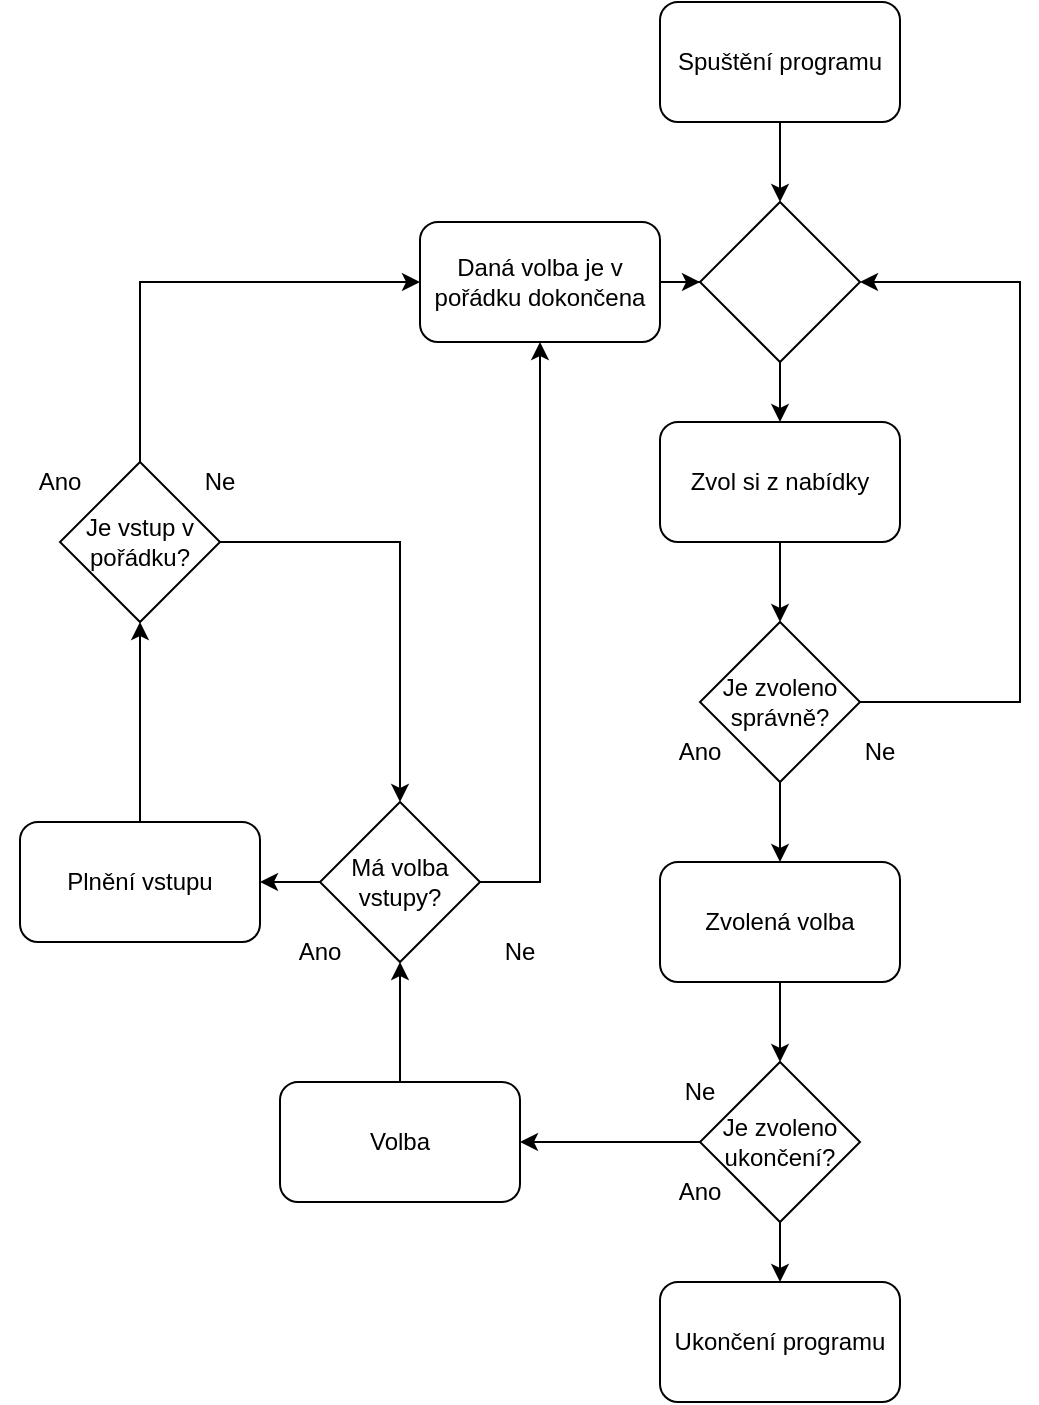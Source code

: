 <mxfile version="20.8.16" type="github">
  <diagram name="Page-1" id="WPhId4F1WjreyINBd5Z3">
    <mxGraphModel dx="851" dy="744" grid="1" gridSize="10" guides="1" tooltips="1" connect="1" arrows="1" fold="1" page="1" pageScale="1" pageWidth="827" pageHeight="1169" math="0" shadow="0">
      <root>
        <mxCell id="0" />
        <mxCell id="1" parent="0" />
        <mxCell id="c4fCKaLlOAhx-iG56dzD-19" style="edgeStyle=orthogonalEdgeStyle;rounded=0;orthogonalLoop=1;jettySize=auto;html=1;entryX=0.5;entryY=0;entryDx=0;entryDy=0;" edge="1" parent="1" source="c4fCKaLlOAhx-iG56dzD-1" target="c4fCKaLlOAhx-iG56dzD-10">
          <mxGeometry relative="1" as="geometry" />
        </mxCell>
        <mxCell id="c4fCKaLlOAhx-iG56dzD-1" value="Spuštění programu" style="rounded=1;whiteSpace=wrap;html=1;" vertex="1" parent="1">
          <mxGeometry x="340" y="40" width="120" height="60" as="geometry" />
        </mxCell>
        <mxCell id="c4fCKaLlOAhx-iG56dzD-21" style="edgeStyle=orthogonalEdgeStyle;rounded=0;orthogonalLoop=1;jettySize=auto;html=1;entryX=0.5;entryY=0;entryDx=0;entryDy=0;" edge="1" parent="1" source="c4fCKaLlOAhx-iG56dzD-2" target="c4fCKaLlOAhx-iG56dzD-3">
          <mxGeometry relative="1" as="geometry" />
        </mxCell>
        <mxCell id="c4fCKaLlOAhx-iG56dzD-2" value="Zvol si z nabídky" style="rounded=1;whiteSpace=wrap;html=1;" vertex="1" parent="1">
          <mxGeometry x="340" y="250" width="120" height="60" as="geometry" />
        </mxCell>
        <mxCell id="c4fCKaLlOAhx-iG56dzD-18" style="edgeStyle=orthogonalEdgeStyle;rounded=0;orthogonalLoop=1;jettySize=auto;html=1;entryX=0.5;entryY=0;entryDx=0;entryDy=0;" edge="1" parent="1" source="c4fCKaLlOAhx-iG56dzD-3" target="c4fCKaLlOAhx-iG56dzD-15">
          <mxGeometry relative="1" as="geometry" />
        </mxCell>
        <mxCell id="c4fCKaLlOAhx-iG56dzD-27" style="edgeStyle=orthogonalEdgeStyle;rounded=0;orthogonalLoop=1;jettySize=auto;html=1;exitX=1;exitY=0.5;exitDx=0;exitDy=0;entryX=1;entryY=0.5;entryDx=0;entryDy=0;" edge="1" parent="1" source="c4fCKaLlOAhx-iG56dzD-3" target="c4fCKaLlOAhx-iG56dzD-10">
          <mxGeometry relative="1" as="geometry">
            <Array as="points">
              <mxPoint x="520" y="390" />
              <mxPoint x="520" y="180" />
            </Array>
          </mxGeometry>
        </mxCell>
        <mxCell id="c4fCKaLlOAhx-iG56dzD-3" value="Je zvoleno správně?" style="rhombus;whiteSpace=wrap;html=1;" vertex="1" parent="1">
          <mxGeometry x="360" y="350" width="80" height="80" as="geometry" />
        </mxCell>
        <mxCell id="c4fCKaLlOAhx-iG56dzD-5" value="Ano" style="text;html=1;strokeColor=none;fillColor=none;align=center;verticalAlign=middle;whiteSpace=wrap;rounded=0;" vertex="1" parent="1">
          <mxGeometry x="330" y="400" width="60" height="30" as="geometry" />
        </mxCell>
        <mxCell id="c4fCKaLlOAhx-iG56dzD-6" value="Ne" style="text;html=1;strokeColor=none;fillColor=none;align=center;verticalAlign=middle;whiteSpace=wrap;rounded=0;" vertex="1" parent="1">
          <mxGeometry x="420" y="400" width="60" height="30" as="geometry" />
        </mxCell>
        <mxCell id="c4fCKaLlOAhx-iG56dzD-20" style="edgeStyle=orthogonalEdgeStyle;rounded=0;orthogonalLoop=1;jettySize=auto;html=1;entryX=0.5;entryY=0;entryDx=0;entryDy=0;" edge="1" parent="1" source="c4fCKaLlOAhx-iG56dzD-10" target="c4fCKaLlOAhx-iG56dzD-2">
          <mxGeometry relative="1" as="geometry" />
        </mxCell>
        <mxCell id="c4fCKaLlOAhx-iG56dzD-10" value="" style="rhombus;whiteSpace=wrap;html=1;" vertex="1" parent="1">
          <mxGeometry x="360" y="140" width="80" height="80" as="geometry" />
        </mxCell>
        <mxCell id="c4fCKaLlOAhx-iG56dzD-14" value="Ukončení programu" style="rounded=1;whiteSpace=wrap;html=1;" vertex="1" parent="1">
          <mxGeometry x="340" y="680" width="120" height="60" as="geometry" />
        </mxCell>
        <mxCell id="c4fCKaLlOAhx-iG56dzD-22" style="edgeStyle=orthogonalEdgeStyle;rounded=0;orthogonalLoop=1;jettySize=auto;html=1;exitX=0.5;exitY=1;exitDx=0;exitDy=0;entryX=0.5;entryY=0;entryDx=0;entryDy=0;" edge="1" parent="1" source="c4fCKaLlOAhx-iG56dzD-15" target="c4fCKaLlOAhx-iG56dzD-16">
          <mxGeometry relative="1" as="geometry" />
        </mxCell>
        <mxCell id="c4fCKaLlOAhx-iG56dzD-15" value="Zvolená volba" style="rounded=1;whiteSpace=wrap;html=1;" vertex="1" parent="1">
          <mxGeometry x="340" y="470" width="120" height="60" as="geometry" />
        </mxCell>
        <mxCell id="c4fCKaLlOAhx-iG56dzD-23" style="edgeStyle=orthogonalEdgeStyle;rounded=0;orthogonalLoop=1;jettySize=auto;html=1;exitX=0.5;exitY=1;exitDx=0;exitDy=0;entryX=0.5;entryY=0;entryDx=0;entryDy=0;" edge="1" parent="1" source="c4fCKaLlOAhx-iG56dzD-16" target="c4fCKaLlOAhx-iG56dzD-14">
          <mxGeometry relative="1" as="geometry" />
        </mxCell>
        <mxCell id="c4fCKaLlOAhx-iG56dzD-63" style="edgeStyle=orthogonalEdgeStyle;rounded=0;orthogonalLoop=1;jettySize=auto;html=1;" edge="1" parent="1" source="c4fCKaLlOAhx-iG56dzD-16" target="c4fCKaLlOAhx-iG56dzD-46">
          <mxGeometry relative="1" as="geometry" />
        </mxCell>
        <mxCell id="c4fCKaLlOAhx-iG56dzD-16" value="Je zvoleno ukončení?" style="rhombus;whiteSpace=wrap;html=1;" vertex="1" parent="1">
          <mxGeometry x="360" y="570" width="80" height="80" as="geometry" />
        </mxCell>
        <mxCell id="c4fCKaLlOAhx-iG56dzD-24" value="Ano" style="text;html=1;strokeColor=none;fillColor=none;align=center;verticalAlign=middle;whiteSpace=wrap;rounded=0;" vertex="1" parent="1">
          <mxGeometry x="330" y="620" width="60" height="30" as="geometry" />
        </mxCell>
        <mxCell id="c4fCKaLlOAhx-iG56dzD-25" value="Ne" style="text;html=1;strokeColor=none;fillColor=none;align=center;verticalAlign=middle;whiteSpace=wrap;rounded=0;" vertex="1" parent="1">
          <mxGeometry x="330" y="570" width="60" height="30" as="geometry" />
        </mxCell>
        <mxCell id="c4fCKaLlOAhx-iG56dzD-45" style="edgeStyle=orthogonalEdgeStyle;rounded=0;orthogonalLoop=1;jettySize=auto;html=1;entryX=0;entryY=0.5;entryDx=0;entryDy=0;" edge="1" parent="1" source="c4fCKaLlOAhx-iG56dzD-44" target="c4fCKaLlOAhx-iG56dzD-10">
          <mxGeometry relative="1" as="geometry" />
        </mxCell>
        <mxCell id="c4fCKaLlOAhx-iG56dzD-44" value="Daná volba je v pořádku dokončena" style="rounded=1;whiteSpace=wrap;html=1;" vertex="1" parent="1">
          <mxGeometry x="220" y="150" width="120" height="60" as="geometry" />
        </mxCell>
        <mxCell id="c4fCKaLlOAhx-iG56dzD-61" style="edgeStyle=orthogonalEdgeStyle;rounded=0;orthogonalLoop=1;jettySize=auto;html=1;" edge="1" parent="1" source="c4fCKaLlOAhx-iG56dzD-46" target="c4fCKaLlOAhx-iG56dzD-49">
          <mxGeometry relative="1" as="geometry" />
        </mxCell>
        <mxCell id="c4fCKaLlOAhx-iG56dzD-46" value="Volba" style="rounded=1;whiteSpace=wrap;html=1;" vertex="1" parent="1">
          <mxGeometry x="150" y="580" width="120" height="60" as="geometry" />
        </mxCell>
        <mxCell id="c4fCKaLlOAhx-iG56dzD-64" style="edgeStyle=orthogonalEdgeStyle;rounded=0;orthogonalLoop=1;jettySize=auto;html=1;" edge="1" parent="1" source="c4fCKaLlOAhx-iG56dzD-49" target="c4fCKaLlOAhx-iG56dzD-50">
          <mxGeometry relative="1" as="geometry" />
        </mxCell>
        <mxCell id="c4fCKaLlOAhx-iG56dzD-75" style="edgeStyle=orthogonalEdgeStyle;rounded=0;orthogonalLoop=1;jettySize=auto;html=1;entryX=0.5;entryY=1;entryDx=0;entryDy=0;exitX=1;exitY=0.5;exitDx=0;exitDy=0;" edge="1" parent="1" source="c4fCKaLlOAhx-iG56dzD-49" target="c4fCKaLlOAhx-iG56dzD-44">
          <mxGeometry relative="1" as="geometry" />
        </mxCell>
        <mxCell id="c4fCKaLlOAhx-iG56dzD-49" value="Má volba vstupy?" style="rhombus;whiteSpace=wrap;html=1;" vertex="1" parent="1">
          <mxGeometry x="170" y="440" width="80" height="80" as="geometry" />
        </mxCell>
        <mxCell id="c4fCKaLlOAhx-iG56dzD-65" style="edgeStyle=orthogonalEdgeStyle;rounded=0;orthogonalLoop=1;jettySize=auto;html=1;entryX=0.5;entryY=1;entryDx=0;entryDy=0;" edge="1" parent="1" source="c4fCKaLlOAhx-iG56dzD-50" target="c4fCKaLlOAhx-iG56dzD-57">
          <mxGeometry relative="1" as="geometry" />
        </mxCell>
        <mxCell id="c4fCKaLlOAhx-iG56dzD-50" value="Plnění vstupu" style="rounded=1;whiteSpace=wrap;html=1;" vertex="1" parent="1">
          <mxGeometry x="20" y="450" width="120" height="60" as="geometry" />
        </mxCell>
        <mxCell id="c4fCKaLlOAhx-iG56dzD-54" value="Ano" style="text;html=1;strokeColor=none;fillColor=none;align=center;verticalAlign=middle;whiteSpace=wrap;rounded=0;" vertex="1" parent="1">
          <mxGeometry x="140" y="500" width="60" height="30" as="geometry" />
        </mxCell>
        <mxCell id="c4fCKaLlOAhx-iG56dzD-67" style="edgeStyle=orthogonalEdgeStyle;rounded=0;orthogonalLoop=1;jettySize=auto;html=1;entryX=0;entryY=0.5;entryDx=0;entryDy=0;" edge="1" parent="1" source="c4fCKaLlOAhx-iG56dzD-57" target="c4fCKaLlOAhx-iG56dzD-44">
          <mxGeometry relative="1" as="geometry">
            <Array as="points">
              <mxPoint x="80" y="180" />
            </Array>
          </mxGeometry>
        </mxCell>
        <mxCell id="c4fCKaLlOAhx-iG56dzD-72" style="edgeStyle=orthogonalEdgeStyle;rounded=0;orthogonalLoop=1;jettySize=auto;html=1;entryX=0.5;entryY=0;entryDx=0;entryDy=0;" edge="1" parent="1" source="c4fCKaLlOAhx-iG56dzD-57" target="c4fCKaLlOAhx-iG56dzD-49">
          <mxGeometry relative="1" as="geometry" />
        </mxCell>
        <mxCell id="c4fCKaLlOAhx-iG56dzD-57" value="Je vstup v pořádku?" style="rhombus;whiteSpace=wrap;html=1;" vertex="1" parent="1">
          <mxGeometry x="40" y="270" width="80" height="80" as="geometry" />
        </mxCell>
        <mxCell id="c4fCKaLlOAhx-iG56dzD-66" value="Ano" style="text;html=1;strokeColor=none;fillColor=none;align=center;verticalAlign=middle;whiteSpace=wrap;rounded=0;" vertex="1" parent="1">
          <mxGeometry x="10" y="265" width="60" height="30" as="geometry" />
        </mxCell>
        <mxCell id="c4fCKaLlOAhx-iG56dzD-68" value="Ne" style="text;html=1;strokeColor=none;fillColor=none;align=center;verticalAlign=middle;whiteSpace=wrap;rounded=0;" vertex="1" parent="1">
          <mxGeometry x="240" y="500" width="60" height="30" as="geometry" />
        </mxCell>
        <mxCell id="c4fCKaLlOAhx-iG56dzD-71" value="Ne" style="text;html=1;strokeColor=none;fillColor=none;align=center;verticalAlign=middle;whiteSpace=wrap;rounded=0;" vertex="1" parent="1">
          <mxGeometry x="90" y="265" width="60" height="30" as="geometry" />
        </mxCell>
      </root>
    </mxGraphModel>
  </diagram>
</mxfile>
